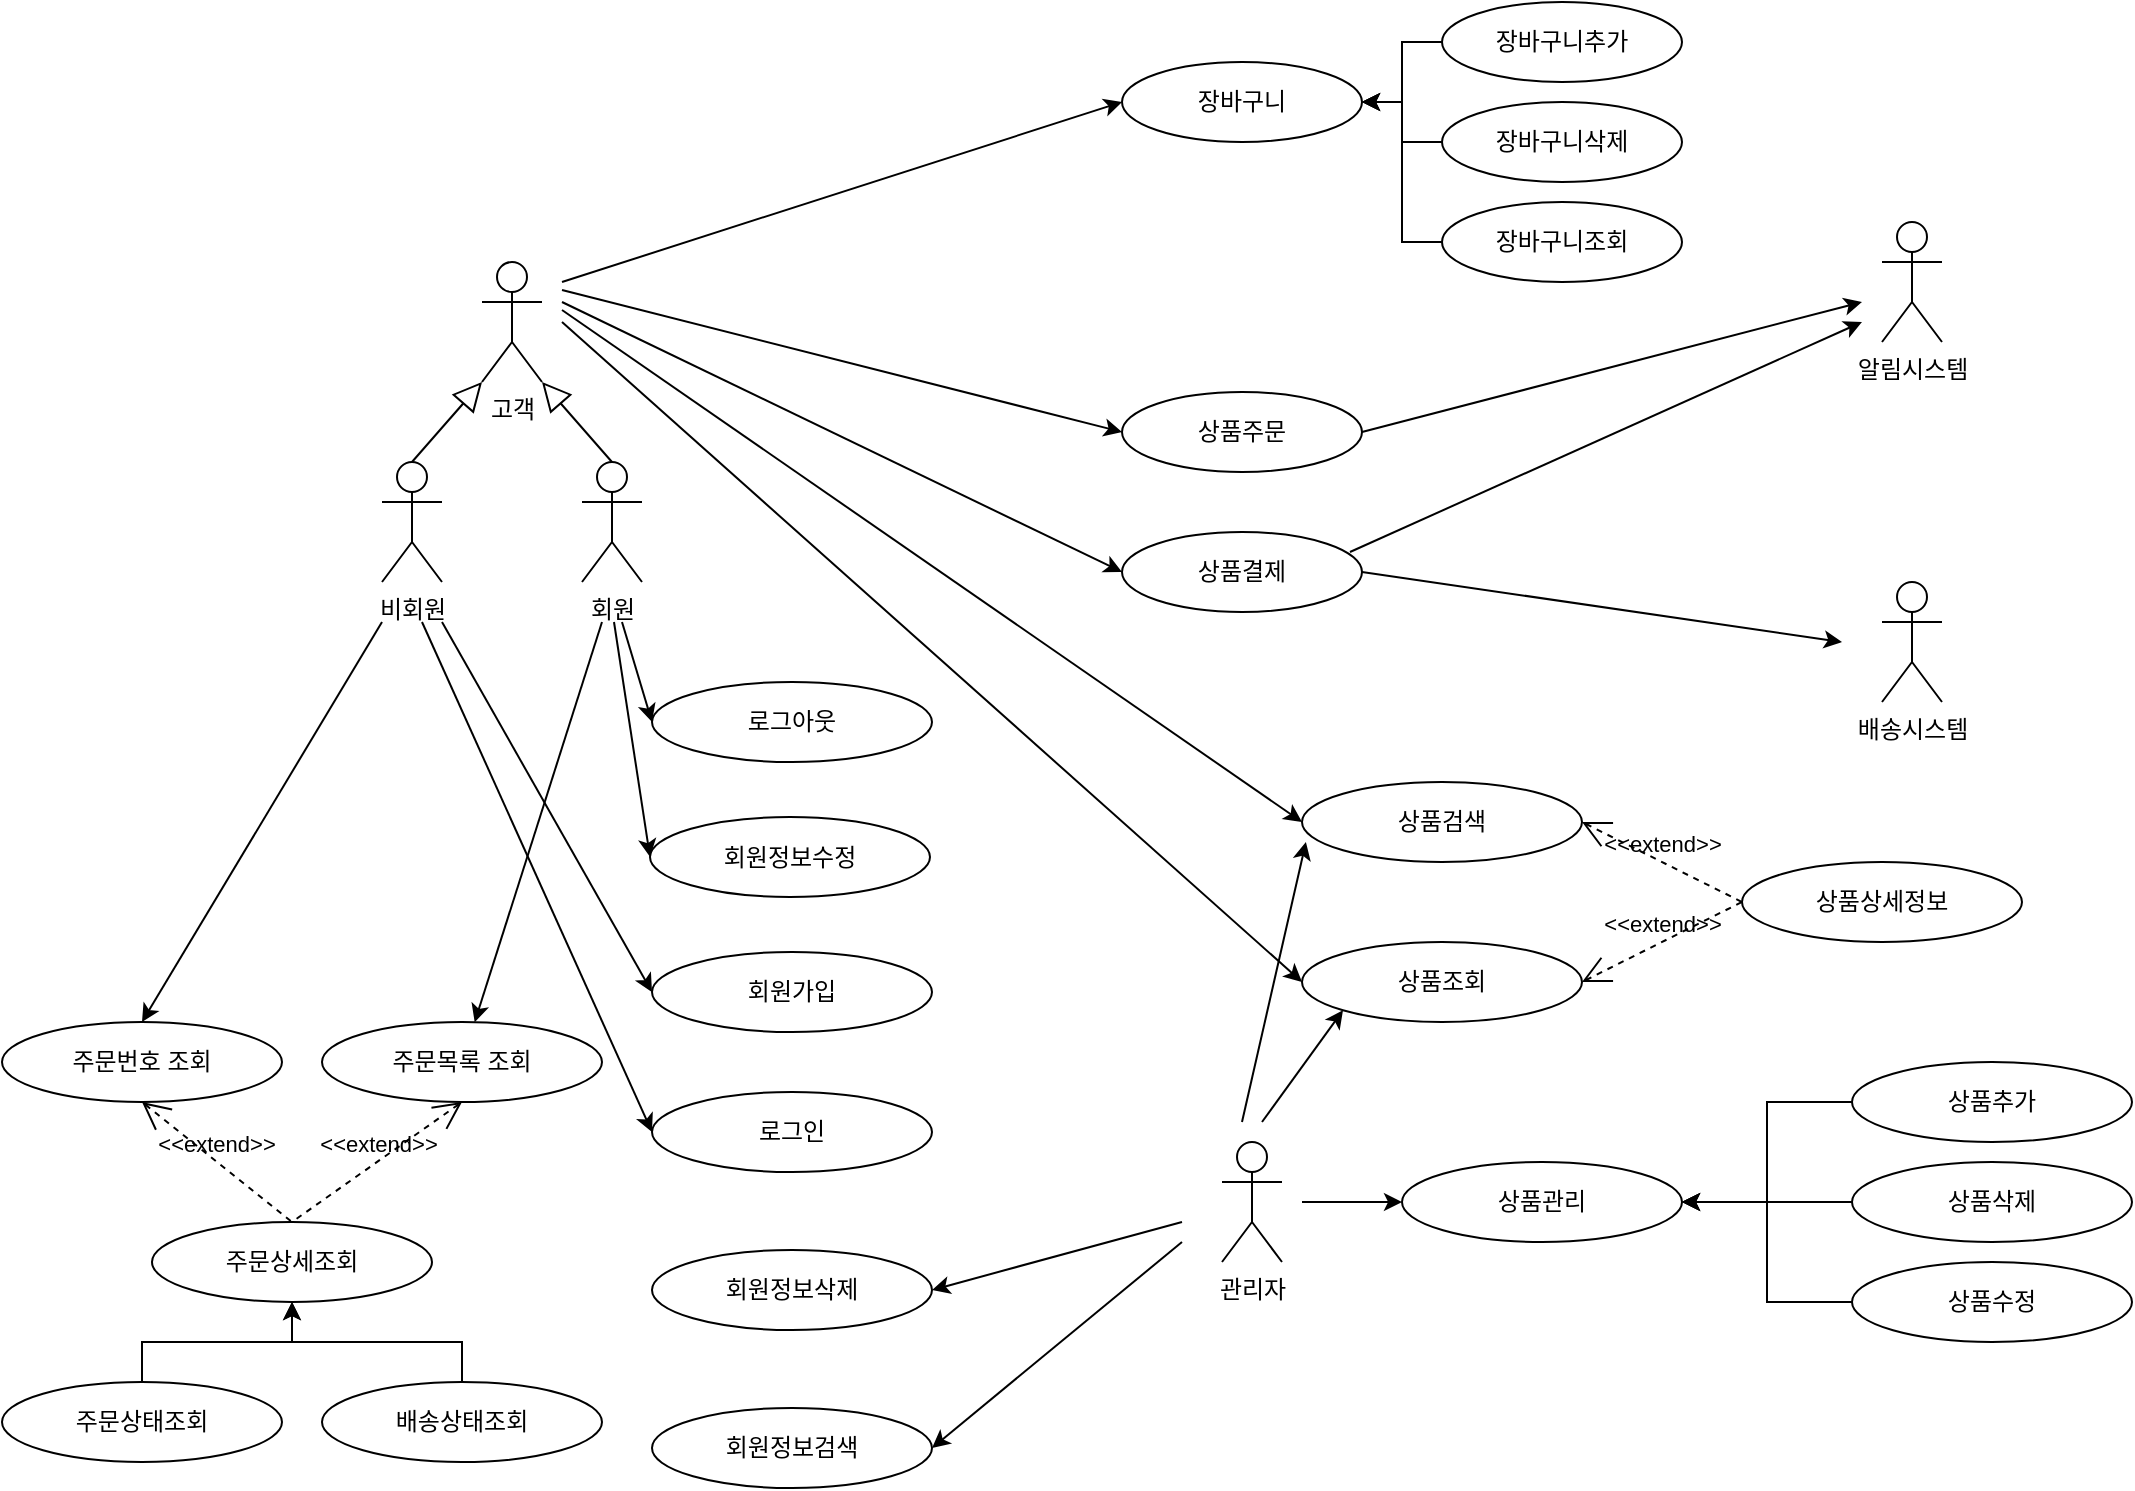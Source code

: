 <mxfile version="10.8.9" type="device"><diagram id="3NIwUlHn7vF3TEpJ-PGQ" name="Page-1"><mxGraphModel dx="1394" dy="-63" grid="1" gridSize="10" guides="1" tooltips="1" connect="1" arrows="1" fold="1" page="1" pageScale="1" pageWidth="1169" pageHeight="827" math="0" shadow="0"><root><mxCell id="0"/><mxCell id="1" parent="0"/><mxCell id="_D850sWrT6nZPo2Iu-sp-62" style="edgeStyle=orthogonalEdgeStyle;rounded=0;orthogonalLoop=1;jettySize=auto;html=1;exitX=0.5;exitY=0;exitDx=0;exitDy=0;exitPerimeter=0;entryX=0.5;entryY=0;entryDx=0;entryDy=0;" parent="1" edge="1"><mxGeometry relative="1" as="geometry"><mxPoint x="1070" y="250" as="sourcePoint"/><Array as="points"><mxPoint x="1070" y="130"/><mxPoint x="650" y="130"/></Array></mxGeometry></mxCell><mxCell id="_D850sWrT6nZPo2Iu-sp-63" style="edgeStyle=orthogonalEdgeStyle;rounded=0;orthogonalLoop=1;jettySize=auto;html=1;entryX=0.5;entryY=0;entryDx=0;entryDy=0;" parent="1" edge="1"><mxGeometry relative="1" as="geometry"><mxPoint x="1070" y="250" as="sourcePoint"/><Array as="points"><mxPoint x="1070" y="130"/><mxPoint x="830" y="130"/></Array></mxGeometry></mxCell><mxCell id="_D850sWrT6nZPo2Iu-sp-73" value="" style="group" parent="1" vertex="1" connectable="0"><mxGeometry x="210" y="960" width="130" height="160" as="geometry"/></mxCell><mxCell id="_D850sWrT6nZPo2Iu-sp-74" value="회원" style="shape=umlActor;verticalLabelPosition=bottom;labelBackgroundColor=#ffffff;verticalAlign=top;html=1;outlineConnect=0;" parent="_D850sWrT6nZPo2Iu-sp-73" vertex="1"><mxGeometry x="100" y="100" width="30" height="60" as="geometry"/></mxCell><mxCell id="_D850sWrT6nZPo2Iu-sp-75" value="고객" style="shape=umlActor;verticalLabelPosition=bottom;labelBackgroundColor=#ffffff;verticalAlign=top;html=1;outlineConnect=0;" parent="_D850sWrT6nZPo2Iu-sp-73" vertex="1"><mxGeometry x="50" width="30" height="60" as="geometry"/></mxCell><mxCell id="_D850sWrT6nZPo2Iu-sp-76" value="비회원" style="shape=umlActor;verticalLabelPosition=bottom;labelBackgroundColor=#ffffff;verticalAlign=top;html=1;outlineConnect=0;" parent="_D850sWrT6nZPo2Iu-sp-73" vertex="1"><mxGeometry y="100" width="30" height="60" as="geometry"/></mxCell><mxCell id="_D850sWrT6nZPo2Iu-sp-77" value="" style="endArrow=block;endFill=0;endSize=12;html=1;entryX=0;entryY=1;entryDx=0;entryDy=0;entryPerimeter=0;exitX=0.5;exitY=0;exitDx=0;exitDy=0;exitPerimeter=0;" parent="_D850sWrT6nZPo2Iu-sp-73" source="_D850sWrT6nZPo2Iu-sp-76" target="_D850sWrT6nZPo2Iu-sp-75" edge="1"><mxGeometry width="160" relative="1" as="geometry"><mxPoint x="-60" y="430" as="sourcePoint"/><mxPoint x="100" y="430" as="targetPoint"/></mxGeometry></mxCell><mxCell id="_D850sWrT6nZPo2Iu-sp-78" value="" style="endArrow=block;endFill=0;endSize=12;html=1;entryX=1;entryY=1;entryDx=0;entryDy=0;entryPerimeter=0;exitX=0.5;exitY=0;exitDx=0;exitDy=0;exitPerimeter=0;" parent="_D850sWrT6nZPo2Iu-sp-73" source="_D850sWrT6nZPo2Iu-sp-74" target="_D850sWrT6nZPo2Iu-sp-75" edge="1"><mxGeometry width="160" relative="1" as="geometry"><mxPoint x="135" y="230" as="sourcePoint"/><mxPoint x="170" y="190" as="targetPoint"/></mxGeometry></mxCell><mxCell id="_D850sWrT6nZPo2Iu-sp-79" value="회원가입" style="ellipse;whiteSpace=wrap;html=1;" parent="1" vertex="1"><mxGeometry x="345" y="1305" width="140" height="40" as="geometry"/></mxCell><mxCell id="_D850sWrT6nZPo2Iu-sp-80" value="로그인" style="ellipse;whiteSpace=wrap;html=1;" parent="1" vertex="1"><mxGeometry x="345" y="1375" width="140" height="40" as="geometry"/></mxCell><mxCell id="_D850sWrT6nZPo2Iu-sp-81" value="로그아웃" style="ellipse;whiteSpace=wrap;html=1;" parent="1" vertex="1"><mxGeometry x="345" y="1170" width="140" height="40" as="geometry"/></mxCell><mxCell id="_D850sWrT6nZPo2Iu-sp-83" value="" style="endArrow=classic;html=1;entryX=0;entryY=0.5;entryDx=0;entryDy=0;" parent="1" target="_D850sWrT6nZPo2Iu-sp-80" edge="1"><mxGeometry width="50" height="50" relative="1" as="geometry"><mxPoint x="230" y="1140" as="sourcePoint"/><mxPoint x="60" y="1360" as="targetPoint"/></mxGeometry></mxCell><mxCell id="_D850sWrT6nZPo2Iu-sp-84" value="" style="endArrow=classic;html=1;entryX=0;entryY=0.5;entryDx=0;entryDy=0;" parent="1" target="_D850sWrT6nZPo2Iu-sp-79" edge="1"><mxGeometry width="50" height="50" relative="1" as="geometry"><mxPoint x="240" y="1140" as="sourcePoint"/><mxPoint x="60" y="1360" as="targetPoint"/></mxGeometry></mxCell><mxCell id="_D850sWrT6nZPo2Iu-sp-85" value="" style="endArrow=classic;html=1;entryX=0;entryY=0.5;entryDx=0;entryDy=0;" parent="1" target="_D850sWrT6nZPo2Iu-sp-81" edge="1"><mxGeometry width="50" height="50" relative="1" as="geometry"><mxPoint x="330" y="1140" as="sourcePoint"/><mxPoint x="60" y="1360" as="targetPoint"/></mxGeometry></mxCell><mxCell id="_D850sWrT6nZPo2Iu-sp-86" value="관리자&lt;br&gt;" style="shape=umlActor;verticalLabelPosition=bottom;labelBackgroundColor=#ffffff;verticalAlign=top;html=1;outlineConnect=0;" parent="1" vertex="1"><mxGeometry x="630" y="1400" width="30" height="60" as="geometry"/></mxCell><mxCell id="_D850sWrT6nZPo2Iu-sp-87" value="회원정보수정" style="ellipse;whiteSpace=wrap;html=1;" parent="1" vertex="1"><mxGeometry x="344" y="1237.5" width="140" height="40" as="geometry"/></mxCell><mxCell id="_D850sWrT6nZPo2Iu-sp-88" value="회원정보삭제" style="ellipse;whiteSpace=wrap;html=1;" parent="1" vertex="1"><mxGeometry x="345" y="1454" width="140" height="40" as="geometry"/></mxCell><mxCell id="_D850sWrT6nZPo2Iu-sp-89" value="" style="endArrow=classic;html=1;entryX=0;entryY=0.5;entryDx=0;entryDy=0;" parent="1" target="_D850sWrT6nZPo2Iu-sp-87" edge="1"><mxGeometry width="50" height="50" relative="1" as="geometry"><mxPoint x="326" y="1140" as="sourcePoint"/><mxPoint x="480" y="1258" as="targetPoint"/></mxGeometry></mxCell><mxCell id="_D850sWrT6nZPo2Iu-sp-90" value="" style="endArrow=classic;html=1;entryX=1;entryY=0.5;entryDx=0;entryDy=0;" parent="1" target="_D850sWrT6nZPo2Iu-sp-88" edge="1"><mxGeometry width="50" height="50" relative="1" as="geometry"><mxPoint x="610" y="1440" as="sourcePoint"/><mxPoint x="60" y="1360" as="targetPoint"/></mxGeometry></mxCell><mxCell id="_D850sWrT6nZPo2Iu-sp-102" value="상품관리" style="ellipse;whiteSpace=wrap;html=1;" parent="1" vertex="1"><mxGeometry x="720" y="1410" width="140" height="40" as="geometry"/></mxCell><mxCell id="_D850sWrT6nZPo2Iu-sp-103" style="edgeStyle=orthogonalEdgeStyle;rounded=0;orthogonalLoop=1;jettySize=auto;html=1;exitX=0;exitY=0.5;exitDx=0;exitDy=0;entryX=1;entryY=0.5;entryDx=0;entryDy=0;" parent="1" source="_D850sWrT6nZPo2Iu-sp-104" target="_D850sWrT6nZPo2Iu-sp-102" edge="1"><mxGeometry relative="1" as="geometry"/></mxCell><mxCell id="_D850sWrT6nZPo2Iu-sp-104" value="상품수정&lt;br&gt;" style="ellipse;whiteSpace=wrap;html=1;" parent="1" vertex="1"><mxGeometry x="945" y="1460" width="140" height="40" as="geometry"/></mxCell><mxCell id="_D850sWrT6nZPo2Iu-sp-105" value="" style="edgeStyle=orthogonalEdgeStyle;rounded=0;orthogonalLoop=1;jettySize=auto;html=1;" parent="1" source="_D850sWrT6nZPo2Iu-sp-106" target="_D850sWrT6nZPo2Iu-sp-102" edge="1"><mxGeometry relative="1" as="geometry"/></mxCell><mxCell id="_D850sWrT6nZPo2Iu-sp-106" value="상품삭제" style="ellipse;whiteSpace=wrap;html=1;" parent="1" vertex="1"><mxGeometry x="945" y="1410" width="140" height="40" as="geometry"/></mxCell><mxCell id="_D850sWrT6nZPo2Iu-sp-110" style="edgeStyle=orthogonalEdgeStyle;rounded=0;orthogonalLoop=1;jettySize=auto;html=1;exitX=0;exitY=0.5;exitDx=0;exitDy=0;entryX=1;entryY=0.5;entryDx=0;entryDy=0;" parent="1" source="_D850sWrT6nZPo2Iu-sp-108" target="_D850sWrT6nZPo2Iu-sp-102" edge="1"><mxGeometry relative="1" as="geometry"/></mxCell><mxCell id="_D850sWrT6nZPo2Iu-sp-108" value="상품추가" style="ellipse;whiteSpace=wrap;html=1;" parent="1" vertex="1"><mxGeometry x="945" y="1360" width="140" height="40" as="geometry"/></mxCell><mxCell id="_D850sWrT6nZPo2Iu-sp-111" value="" style="endArrow=classic;html=1;entryX=0;entryY=0.5;entryDx=0;entryDy=0;" parent="1" target="_D850sWrT6nZPo2Iu-sp-102" edge="1"><mxGeometry width="50" height="50" relative="1" as="geometry"><mxPoint x="670" y="1430" as="sourcePoint"/><mxPoint x="485" y="1474" as="targetPoint"/></mxGeometry></mxCell><mxCell id="_D850sWrT6nZPo2Iu-sp-112" value="주문상세조회" style="ellipse;whiteSpace=wrap;html=1;" parent="1" vertex="1"><mxGeometry x="95" y="1440" width="140" height="40" as="geometry"/></mxCell><mxCell id="_D850sWrT6nZPo2Iu-sp-113" value="주문번호 조회" style="ellipse;whiteSpace=wrap;html=1;" parent="1" vertex="1"><mxGeometry x="20" y="1340" width="140" height="40" as="geometry"/></mxCell><mxCell id="_D850sWrT6nZPo2Iu-sp-114" value="주문목록 조회&lt;br&gt;" style="ellipse;whiteSpace=wrap;html=1;" parent="1" vertex="1"><mxGeometry x="180" y="1340" width="140" height="40" as="geometry"/></mxCell><mxCell id="_D850sWrT6nZPo2Iu-sp-115" value="&amp;lt;&amp;lt;extend&amp;gt;&amp;gt;" style="edgeStyle=none;html=1;startArrow=open;endArrow=none;startSize=12;verticalAlign=bottom;dashed=1;labelBackgroundColor=none;exitX=0.5;exitY=1;exitDx=0;exitDy=0;entryX=0.5;entryY=0;entryDx=0;entryDy=0;" parent="1" source="_D850sWrT6nZPo2Iu-sp-114" target="_D850sWrT6nZPo2Iu-sp-112" edge="1"><mxGeometry width="160" relative="1" as="geometry"><mxPoint x="-15" y="1530" as="sourcePoint"/><mxPoint x="265" y="1355" as="targetPoint"/></mxGeometry></mxCell><mxCell id="_D850sWrT6nZPo2Iu-sp-116" value="&amp;lt;&amp;lt;extend&amp;gt;&amp;gt;" style="edgeStyle=none;html=1;startArrow=open;endArrow=none;startSize=12;verticalAlign=bottom;dashed=1;labelBackgroundColor=none;exitX=0.5;exitY=1;exitDx=0;exitDy=0;entryX=0.5;entryY=0;entryDx=0;entryDy=0;" parent="1" source="_D850sWrT6nZPo2Iu-sp-113" target="_D850sWrT6nZPo2Iu-sp-112" edge="1"><mxGeometry width="160" relative="1" as="geometry"><mxPoint x="-15" y="1530" as="sourcePoint"/><mxPoint x="145" y="1530" as="targetPoint"/></mxGeometry></mxCell><mxCell id="_D850sWrT6nZPo2Iu-sp-118" value="" style="endArrow=classic;html=1;entryX=0.5;entryY=0;entryDx=0;entryDy=0;" parent="1" target="_D850sWrT6nZPo2Iu-sp-113" edge="1"><mxGeometry width="50" height="50" relative="1" as="geometry"><mxPoint x="210" y="1140" as="sourcePoint"/><mxPoint x="70" y="1215" as="targetPoint"/></mxGeometry></mxCell><mxCell id="_D850sWrT6nZPo2Iu-sp-119" value="" style="endArrow=classic;html=1;" parent="1" target="_D850sWrT6nZPo2Iu-sp-114" edge="1"><mxGeometry width="50" height="50" relative="1" as="geometry"><mxPoint x="320" y="1140" as="sourcePoint"/><mxPoint x="70" y="1215" as="targetPoint"/></mxGeometry></mxCell><mxCell id="_D850sWrT6nZPo2Iu-sp-120" value="상품조회" style="ellipse;whiteSpace=wrap;html=1;" parent="1" vertex="1"><mxGeometry x="670" y="1300" width="140" height="40" as="geometry"/></mxCell><mxCell id="_D850sWrT6nZPo2Iu-sp-121" value="상품검색" style="ellipse;whiteSpace=wrap;html=1;" parent="1" vertex="1"><mxGeometry x="670" y="1220" width="140" height="40" as="geometry"/></mxCell><mxCell id="_D850sWrT6nZPo2Iu-sp-122" value="상품상세정보" style="ellipse;whiteSpace=wrap;html=1;" parent="1" vertex="1"><mxGeometry x="890" y="1260" width="140" height="40" as="geometry"/></mxCell><mxCell id="_D850sWrT6nZPo2Iu-sp-123" value="&amp;lt;&amp;lt;extend&amp;gt;&amp;gt;" style="edgeStyle=none;html=1;startArrow=open;endArrow=none;startSize=12;verticalAlign=bottom;dashed=1;labelBackgroundColor=none;entryX=0;entryY=0.5;entryDx=0;entryDy=0;exitX=1;exitY=0.5;exitDx=0;exitDy=0;" parent="1" source="_D850sWrT6nZPo2Iu-sp-121" target="_D850sWrT6nZPo2Iu-sp-122" edge="1"><mxGeometry width="160" relative="1" as="geometry"><mxPoint x="20" y="1865" as="sourcePoint"/><mxPoint x="180" y="1865" as="targetPoint"/></mxGeometry></mxCell><mxCell id="_D850sWrT6nZPo2Iu-sp-124" value="&amp;lt;&amp;lt;extend&amp;gt;&amp;gt;" style="edgeStyle=none;html=1;startArrow=open;endArrow=none;startSize=12;verticalAlign=bottom;dashed=1;labelBackgroundColor=none;exitX=1;exitY=0.5;exitDx=0;exitDy=0;entryX=0;entryY=0.5;entryDx=0;entryDy=0;" parent="1" source="_D850sWrT6nZPo2Iu-sp-120" target="_D850sWrT6nZPo2Iu-sp-122" edge="1"><mxGeometry width="160" relative="1" as="geometry"><mxPoint x="20" y="1865" as="sourcePoint"/><mxPoint x="760" y="1265" as="targetPoint"/></mxGeometry></mxCell><mxCell id="_D850sWrT6nZPo2Iu-sp-126" value="장바구니" style="ellipse;whiteSpace=wrap;html=1;" parent="1" vertex="1"><mxGeometry x="580" y="860" width="120" height="40" as="geometry"/></mxCell><mxCell id="_D850sWrT6nZPo2Iu-sp-131" style="edgeStyle=orthogonalEdgeStyle;rounded=0;orthogonalLoop=1;jettySize=auto;html=1;exitX=0;exitY=0.5;exitDx=0;exitDy=0;entryX=1;entryY=0.5;entryDx=0;entryDy=0;" parent="1" source="_D850sWrT6nZPo2Iu-sp-128" target="_D850sWrT6nZPo2Iu-sp-126" edge="1"><mxGeometry relative="1" as="geometry"/></mxCell><mxCell id="_D850sWrT6nZPo2Iu-sp-128" value="장바구니삭제" style="ellipse;whiteSpace=wrap;html=1;" parent="1" vertex="1"><mxGeometry x="740" y="880" width="120" height="40" as="geometry"/></mxCell><mxCell id="_D850sWrT6nZPo2Iu-sp-132" style="edgeStyle=orthogonalEdgeStyle;rounded=0;orthogonalLoop=1;jettySize=auto;html=1;exitX=0;exitY=0.5;exitDx=0;exitDy=0;entryX=1;entryY=0.5;entryDx=0;entryDy=0;" parent="1" source="_D850sWrT6nZPo2Iu-sp-130" target="_D850sWrT6nZPo2Iu-sp-126" edge="1"><mxGeometry relative="1" as="geometry"/></mxCell><mxCell id="_D850sWrT6nZPo2Iu-sp-130" value="장바구니추가&lt;br&gt;" style="ellipse;whiteSpace=wrap;html=1;" parent="1" vertex="1"><mxGeometry x="740" y="830" width="120" height="40" as="geometry"/></mxCell><mxCell id="_D850sWrT6nZPo2Iu-sp-133" value="상품주문" style="ellipse;whiteSpace=wrap;html=1;" parent="1" vertex="1"><mxGeometry x="580" y="1025" width="120" height="40" as="geometry"/></mxCell><mxCell id="_D850sWrT6nZPo2Iu-sp-137" style="edgeStyle=orthogonalEdgeStyle;rounded=0;orthogonalLoop=1;jettySize=auto;html=1;exitX=0.5;exitY=0;exitDx=0;exitDy=0;entryX=0.5;entryY=1;entryDx=0;entryDy=0;" parent="1" source="_D850sWrT6nZPo2Iu-sp-134" target="_D850sWrT6nZPo2Iu-sp-112" edge="1"><mxGeometry relative="1" as="geometry"/></mxCell><mxCell id="_D850sWrT6nZPo2Iu-sp-134" value="주문상태조회" style="ellipse;whiteSpace=wrap;html=1;" parent="1" vertex="1"><mxGeometry x="20" y="1520" width="140" height="40" as="geometry"/></mxCell><mxCell id="_D850sWrT6nZPo2Iu-sp-136" style="edgeStyle=orthogonalEdgeStyle;rounded=0;orthogonalLoop=1;jettySize=auto;html=1;exitX=0.5;exitY=0;exitDx=0;exitDy=0;entryX=0.5;entryY=1;entryDx=0;entryDy=0;" parent="1" source="_D850sWrT6nZPo2Iu-sp-135" target="_D850sWrT6nZPo2Iu-sp-112" edge="1"><mxGeometry relative="1" as="geometry"/></mxCell><mxCell id="_D850sWrT6nZPo2Iu-sp-135" value="배송상태조회" style="ellipse;whiteSpace=wrap;html=1;" parent="1" vertex="1"><mxGeometry x="180" y="1520" width="140" height="40" as="geometry"/></mxCell><mxCell id="_D850sWrT6nZPo2Iu-sp-138" value="상품결제" style="ellipse;whiteSpace=wrap;html=1;" parent="1" vertex="1"><mxGeometry x="580" y="1095" width="120" height="40" as="geometry"/></mxCell><mxCell id="_D850sWrT6nZPo2Iu-sp-140" style="edgeStyle=orthogonalEdgeStyle;rounded=0;orthogonalLoop=1;jettySize=auto;html=1;exitX=0;exitY=0.5;exitDx=0;exitDy=0;entryX=1;entryY=0.5;entryDx=0;entryDy=0;" parent="1" source="_D850sWrT6nZPo2Iu-sp-139" target="_D850sWrT6nZPo2Iu-sp-126" edge="1"><mxGeometry relative="1" as="geometry"/></mxCell><mxCell id="_D850sWrT6nZPo2Iu-sp-139" value="장바구니조회" style="ellipse;whiteSpace=wrap;html=1;" parent="1" vertex="1"><mxGeometry x="740" y="930" width="120" height="40" as="geometry"/></mxCell><mxCell id="_D850sWrT6nZPo2Iu-sp-143" value="" style="endArrow=classic;html=1;entryX=0;entryY=0.5;entryDx=0;entryDy=0;" parent="1" target="_D850sWrT6nZPo2Iu-sp-126" edge="1"><mxGeometry width="50" height="50" relative="1" as="geometry"><mxPoint x="300" y="970" as="sourcePoint"/><mxPoint x="345" y="1190" as="targetPoint"/></mxGeometry></mxCell><mxCell id="_D850sWrT6nZPo2Iu-sp-144" value="" style="endArrow=classic;html=1;entryX=0;entryY=0.5;entryDx=0;entryDy=0;" parent="1" target="_D850sWrT6nZPo2Iu-sp-133" edge="1"><mxGeometry width="50" height="50" relative="1" as="geometry"><mxPoint x="300" y="974" as="sourcePoint"/><mxPoint x="580" y="1049" as="targetPoint"/></mxGeometry></mxCell><mxCell id="_D850sWrT6nZPo2Iu-sp-145" value="" style="endArrow=classic;html=1;entryX=0;entryY=0.5;entryDx=0;entryDy=0;" parent="1" target="_D850sWrT6nZPo2Iu-sp-138" edge="1"><mxGeometry width="50" height="50" relative="1" as="geometry"><mxPoint x="300" y="980" as="sourcePoint"/><mxPoint x="345" y="1190" as="targetPoint"/></mxGeometry></mxCell><mxCell id="_D850sWrT6nZPo2Iu-sp-146" value="" style="endArrow=classic;html=1;" parent="1" edge="1"><mxGeometry width="50" height="50" relative="1" as="geometry"><mxPoint x="300" y="984" as="sourcePoint"/><mxPoint x="670" y="1240" as="targetPoint"/></mxGeometry></mxCell><mxCell id="_D850sWrT6nZPo2Iu-sp-147" value="" style="endArrow=classic;html=1;entryX=0;entryY=0.5;entryDx=0;entryDy=0;" parent="1" target="_D850sWrT6nZPo2Iu-sp-120" edge="1"><mxGeometry width="50" height="50" relative="1" as="geometry"><mxPoint x="300" y="990" as="sourcePoint"/><mxPoint x="345" y="1190" as="targetPoint"/></mxGeometry></mxCell><mxCell id="_D850sWrT6nZPo2Iu-sp-148" value="" style="endArrow=classic;html=1;entryX=0;entryY=1;entryDx=0;entryDy=0;" parent="1" target="_D850sWrT6nZPo2Iu-sp-120" edge="1"><mxGeometry width="50" height="50" relative="1" as="geometry"><mxPoint x="650" y="1390" as="sourcePoint"/><mxPoint x="345" y="1190" as="targetPoint"/></mxGeometry></mxCell><mxCell id="_D850sWrT6nZPo2Iu-sp-149" value="" style="endArrow=classic;html=1;entryX=0.014;entryY=0.75;entryDx=0;entryDy=0;entryPerimeter=0;" parent="1" target="_D850sWrT6nZPo2Iu-sp-121" edge="1"><mxGeometry width="50" height="50" relative="1" as="geometry"><mxPoint x="640" y="1390" as="sourcePoint"/><mxPoint x="691" y="1334" as="targetPoint"/></mxGeometry></mxCell><mxCell id="_D850sWrT6nZPo2Iu-sp-150" value="알림시스템&lt;br&gt;" style="shape=umlActor;verticalLabelPosition=bottom;labelBackgroundColor=#ffffff;verticalAlign=top;html=1;outlineConnect=0;" parent="1" vertex="1"><mxGeometry x="960" y="940" width="30" height="60" as="geometry"/></mxCell><mxCell id="_D850sWrT6nZPo2Iu-sp-151" value="배송시스템&lt;br&gt;" style="shape=umlActor;verticalLabelPosition=bottom;labelBackgroundColor=#ffffff;verticalAlign=top;html=1;outlineConnect=0;" parent="1" vertex="1"><mxGeometry x="960" y="1120" width="30" height="60" as="geometry"/></mxCell><mxCell id="_D850sWrT6nZPo2Iu-sp-153" value="" style="endArrow=classic;html=1;exitX=1;exitY=0.5;exitDx=0;exitDy=0;" parent="1" source="_D850sWrT6nZPo2Iu-sp-133" edge="1"><mxGeometry width="50" height="50" relative="1" as="geometry"><mxPoint x="300" y="974" as="sourcePoint"/><mxPoint x="950" y="980" as="targetPoint"/></mxGeometry></mxCell><mxCell id="_D850sWrT6nZPo2Iu-sp-154" value="" style="endArrow=classic;html=1;exitX=1;exitY=0.5;exitDx=0;exitDy=0;" parent="1" source="_D850sWrT6nZPo2Iu-sp-138" edge="1"><mxGeometry width="50" height="50" relative="1" as="geometry"><mxPoint x="300" y="974" as="sourcePoint"/><mxPoint x="940" y="1150" as="targetPoint"/></mxGeometry></mxCell><mxCell id="_D850sWrT6nZPo2Iu-sp-155" value="" style="endArrow=classic;html=1;exitX=0.95;exitY=0.25;exitDx=0;exitDy=0;exitPerimeter=0;" parent="1" source="_D850sWrT6nZPo2Iu-sp-138" edge="1"><mxGeometry width="50" height="50" relative="1" as="geometry"><mxPoint x="700" y="1115" as="sourcePoint"/><mxPoint x="950" y="990" as="targetPoint"/></mxGeometry></mxCell><mxCell id="6Oaov_oVwc3zsJ9b4OeX-1" value="회원정보검색" style="ellipse;whiteSpace=wrap;html=1;" vertex="1" parent="1"><mxGeometry x="345" y="1533" width="140" height="40" as="geometry"/></mxCell><mxCell id="6Oaov_oVwc3zsJ9b4OeX-2" value="" style="endArrow=classic;html=1;entryX=1;entryY=0.5;entryDx=0;entryDy=0;" edge="1" parent="1" target="6Oaov_oVwc3zsJ9b4OeX-1"><mxGeometry width="50" height="50" relative="1" as="geometry"><mxPoint x="610" y="1450" as="sourcePoint"/><mxPoint x="60" y="1360" as="targetPoint"/></mxGeometry></mxCell></root></mxGraphModel></diagram></mxfile>